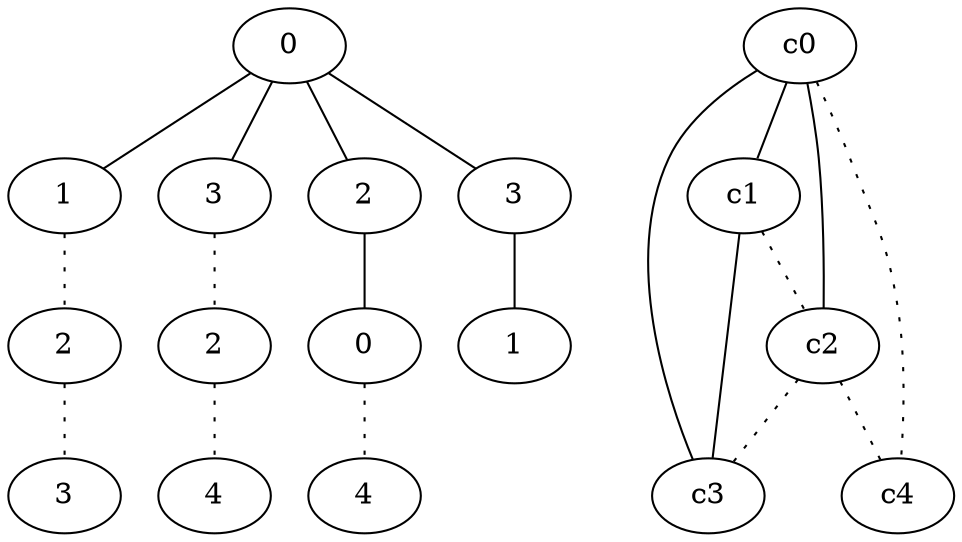 graph {
a0[label=0];
a1[label=1];
a2[label=2];
a3[label=3];
a4[label=3];
a5[label=2];
a6[label=4];
a7[label=2];
a8[label=0];
a9[label=4];
a10[label=3];
a11[label=1];
a0 -- a1;
a0 -- a4;
a0 -- a7;
a0 -- a10;
a1 -- a2 [style=dotted];
a2 -- a3 [style=dotted];
a4 -- a5 [style=dotted];
a5 -- a6 [style=dotted];
a7 -- a8;
a8 -- a9 [style=dotted];
a10 -- a11;
c0 -- c1;
c0 -- c2;
c0 -- c3;
c0 -- c4 [style=dotted];
c1 -- c2 [style=dotted];
c1 -- c3;
c2 -- c3 [style=dotted];
c2 -- c4 [style=dotted];
}
